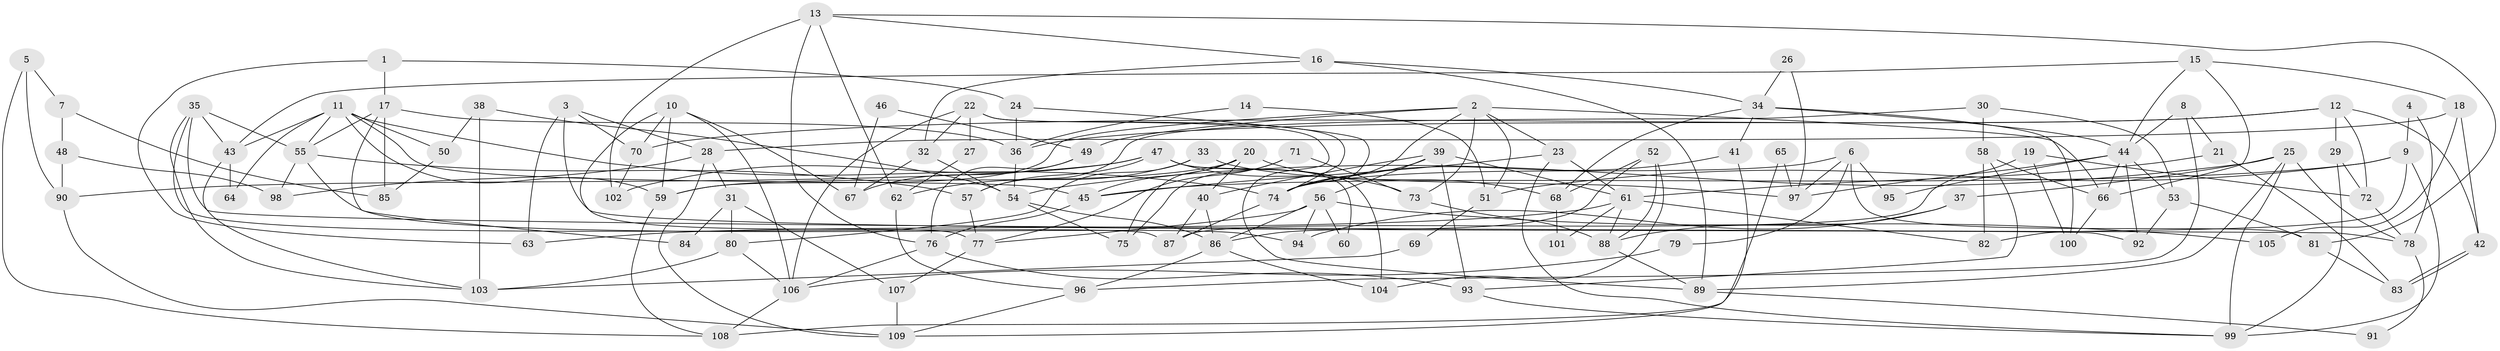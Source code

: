 // Generated by graph-tools (version 1.1) at 2025/11/02/27/25 16:11:18]
// undirected, 109 vertices, 218 edges
graph export_dot {
graph [start="1"]
  node [color=gray90,style=filled];
  1;
  2;
  3;
  4;
  5;
  6;
  7;
  8;
  9;
  10;
  11;
  12;
  13;
  14;
  15;
  16;
  17;
  18;
  19;
  20;
  21;
  22;
  23;
  24;
  25;
  26;
  27;
  28;
  29;
  30;
  31;
  32;
  33;
  34;
  35;
  36;
  37;
  38;
  39;
  40;
  41;
  42;
  43;
  44;
  45;
  46;
  47;
  48;
  49;
  50;
  51;
  52;
  53;
  54;
  55;
  56;
  57;
  58;
  59;
  60;
  61;
  62;
  63;
  64;
  65;
  66;
  67;
  68;
  69;
  70;
  71;
  72;
  73;
  74;
  75;
  76;
  77;
  78;
  79;
  80;
  81;
  82;
  83;
  84;
  85;
  86;
  87;
  88;
  89;
  90;
  91;
  92;
  93;
  94;
  95;
  96;
  97;
  98;
  99;
  100;
  101;
  102;
  103;
  104;
  105;
  106;
  107;
  108;
  109;
  1 -- 24;
  1 -- 63;
  1 -- 17;
  2 -- 59;
  2 -- 23;
  2 -- 49;
  2 -- 51;
  2 -- 66;
  2 -- 73;
  2 -- 74;
  3 -- 28;
  3 -- 70;
  3 -- 63;
  3 -- 92;
  4 -- 78;
  4 -- 9;
  5 -- 108;
  5 -- 90;
  5 -- 7;
  6 -- 81;
  6 -- 74;
  6 -- 79;
  6 -- 95;
  6 -- 97;
  7 -- 85;
  7 -- 48;
  8 -- 44;
  8 -- 96;
  8 -- 21;
  9 -- 99;
  9 -- 82;
  9 -- 45;
  9 -- 51;
  10 -- 106;
  10 -- 77;
  10 -- 59;
  10 -- 67;
  10 -- 70;
  11 -- 43;
  11 -- 74;
  11 -- 45;
  11 -- 50;
  11 -- 55;
  11 -- 59;
  11 -- 64;
  12 -- 29;
  12 -- 36;
  12 -- 42;
  12 -- 70;
  12 -- 72;
  13 -- 16;
  13 -- 62;
  13 -- 76;
  13 -- 81;
  13 -- 102;
  14 -- 36;
  14 -- 51;
  15 -- 66;
  15 -- 44;
  15 -- 18;
  15 -- 43;
  16 -- 32;
  16 -- 89;
  16 -- 34;
  17 -- 55;
  17 -- 36;
  17 -- 84;
  17 -- 85;
  18 -- 42;
  18 -- 28;
  18 -- 105;
  19 -- 72;
  19 -- 87;
  19 -- 100;
  20 -- 59;
  20 -- 45;
  20 -- 40;
  20 -- 68;
  20 -- 75;
  21 -- 83;
  21 -- 61;
  22 -- 74;
  22 -- 89;
  22 -- 27;
  22 -- 32;
  22 -- 106;
  23 -- 45;
  23 -- 99;
  23 -- 61;
  24 -- 36;
  24 -- 74;
  25 -- 54;
  25 -- 37;
  25 -- 78;
  25 -- 89;
  25 -- 99;
  26 -- 34;
  26 -- 97;
  27 -- 62;
  28 -- 109;
  28 -- 31;
  28 -- 98;
  29 -- 99;
  29 -- 72;
  30 -- 57;
  30 -- 53;
  30 -- 58;
  31 -- 107;
  31 -- 80;
  31 -- 84;
  32 -- 67;
  32 -- 54;
  33 -- 80;
  33 -- 97;
  33 -- 62;
  34 -- 68;
  34 -- 41;
  34 -- 44;
  34 -- 100;
  35 -- 87;
  35 -- 43;
  35 -- 55;
  35 -- 78;
  35 -- 103;
  36 -- 54;
  37 -- 94;
  37 -- 88;
  38 -- 54;
  38 -- 103;
  38 -- 50;
  39 -- 61;
  39 -- 93;
  39 -- 40;
  39 -- 56;
  39 -- 74;
  40 -- 86;
  40 -- 87;
  41 -- 74;
  41 -- 109;
  42 -- 83;
  42 -- 83;
  43 -- 103;
  43 -- 64;
  44 -- 66;
  44 -- 53;
  44 -- 92;
  44 -- 95;
  44 -- 97;
  45 -- 76;
  46 -- 67;
  46 -- 49;
  47 -- 57;
  47 -- 102;
  47 -- 60;
  47 -- 73;
  47 -- 90;
  47 -- 104;
  48 -- 98;
  48 -- 90;
  49 -- 76;
  49 -- 67;
  50 -- 85;
  51 -- 69;
  52 -- 86;
  52 -- 88;
  52 -- 68;
  52 -- 104;
  53 -- 92;
  53 -- 81;
  54 -- 86;
  54 -- 75;
  55 -- 57;
  55 -- 94;
  55 -- 98;
  56 -- 86;
  56 -- 60;
  56 -- 77;
  56 -- 94;
  56 -- 105;
  57 -- 77;
  58 -- 66;
  58 -- 82;
  58 -- 93;
  59 -- 108;
  61 -- 63;
  61 -- 82;
  61 -- 88;
  61 -- 101;
  62 -- 96;
  65 -- 97;
  65 -- 108;
  66 -- 100;
  68 -- 101;
  69 -- 103;
  70 -- 102;
  71 -- 75;
  71 -- 73;
  71 -- 77;
  72 -- 78;
  73 -- 88;
  74 -- 87;
  76 -- 93;
  76 -- 106;
  77 -- 107;
  78 -- 91;
  79 -- 106;
  80 -- 106;
  80 -- 103;
  81 -- 83;
  86 -- 104;
  86 -- 96;
  88 -- 89;
  89 -- 91;
  90 -- 109;
  93 -- 99;
  96 -- 109;
  106 -- 108;
  107 -- 109;
}
